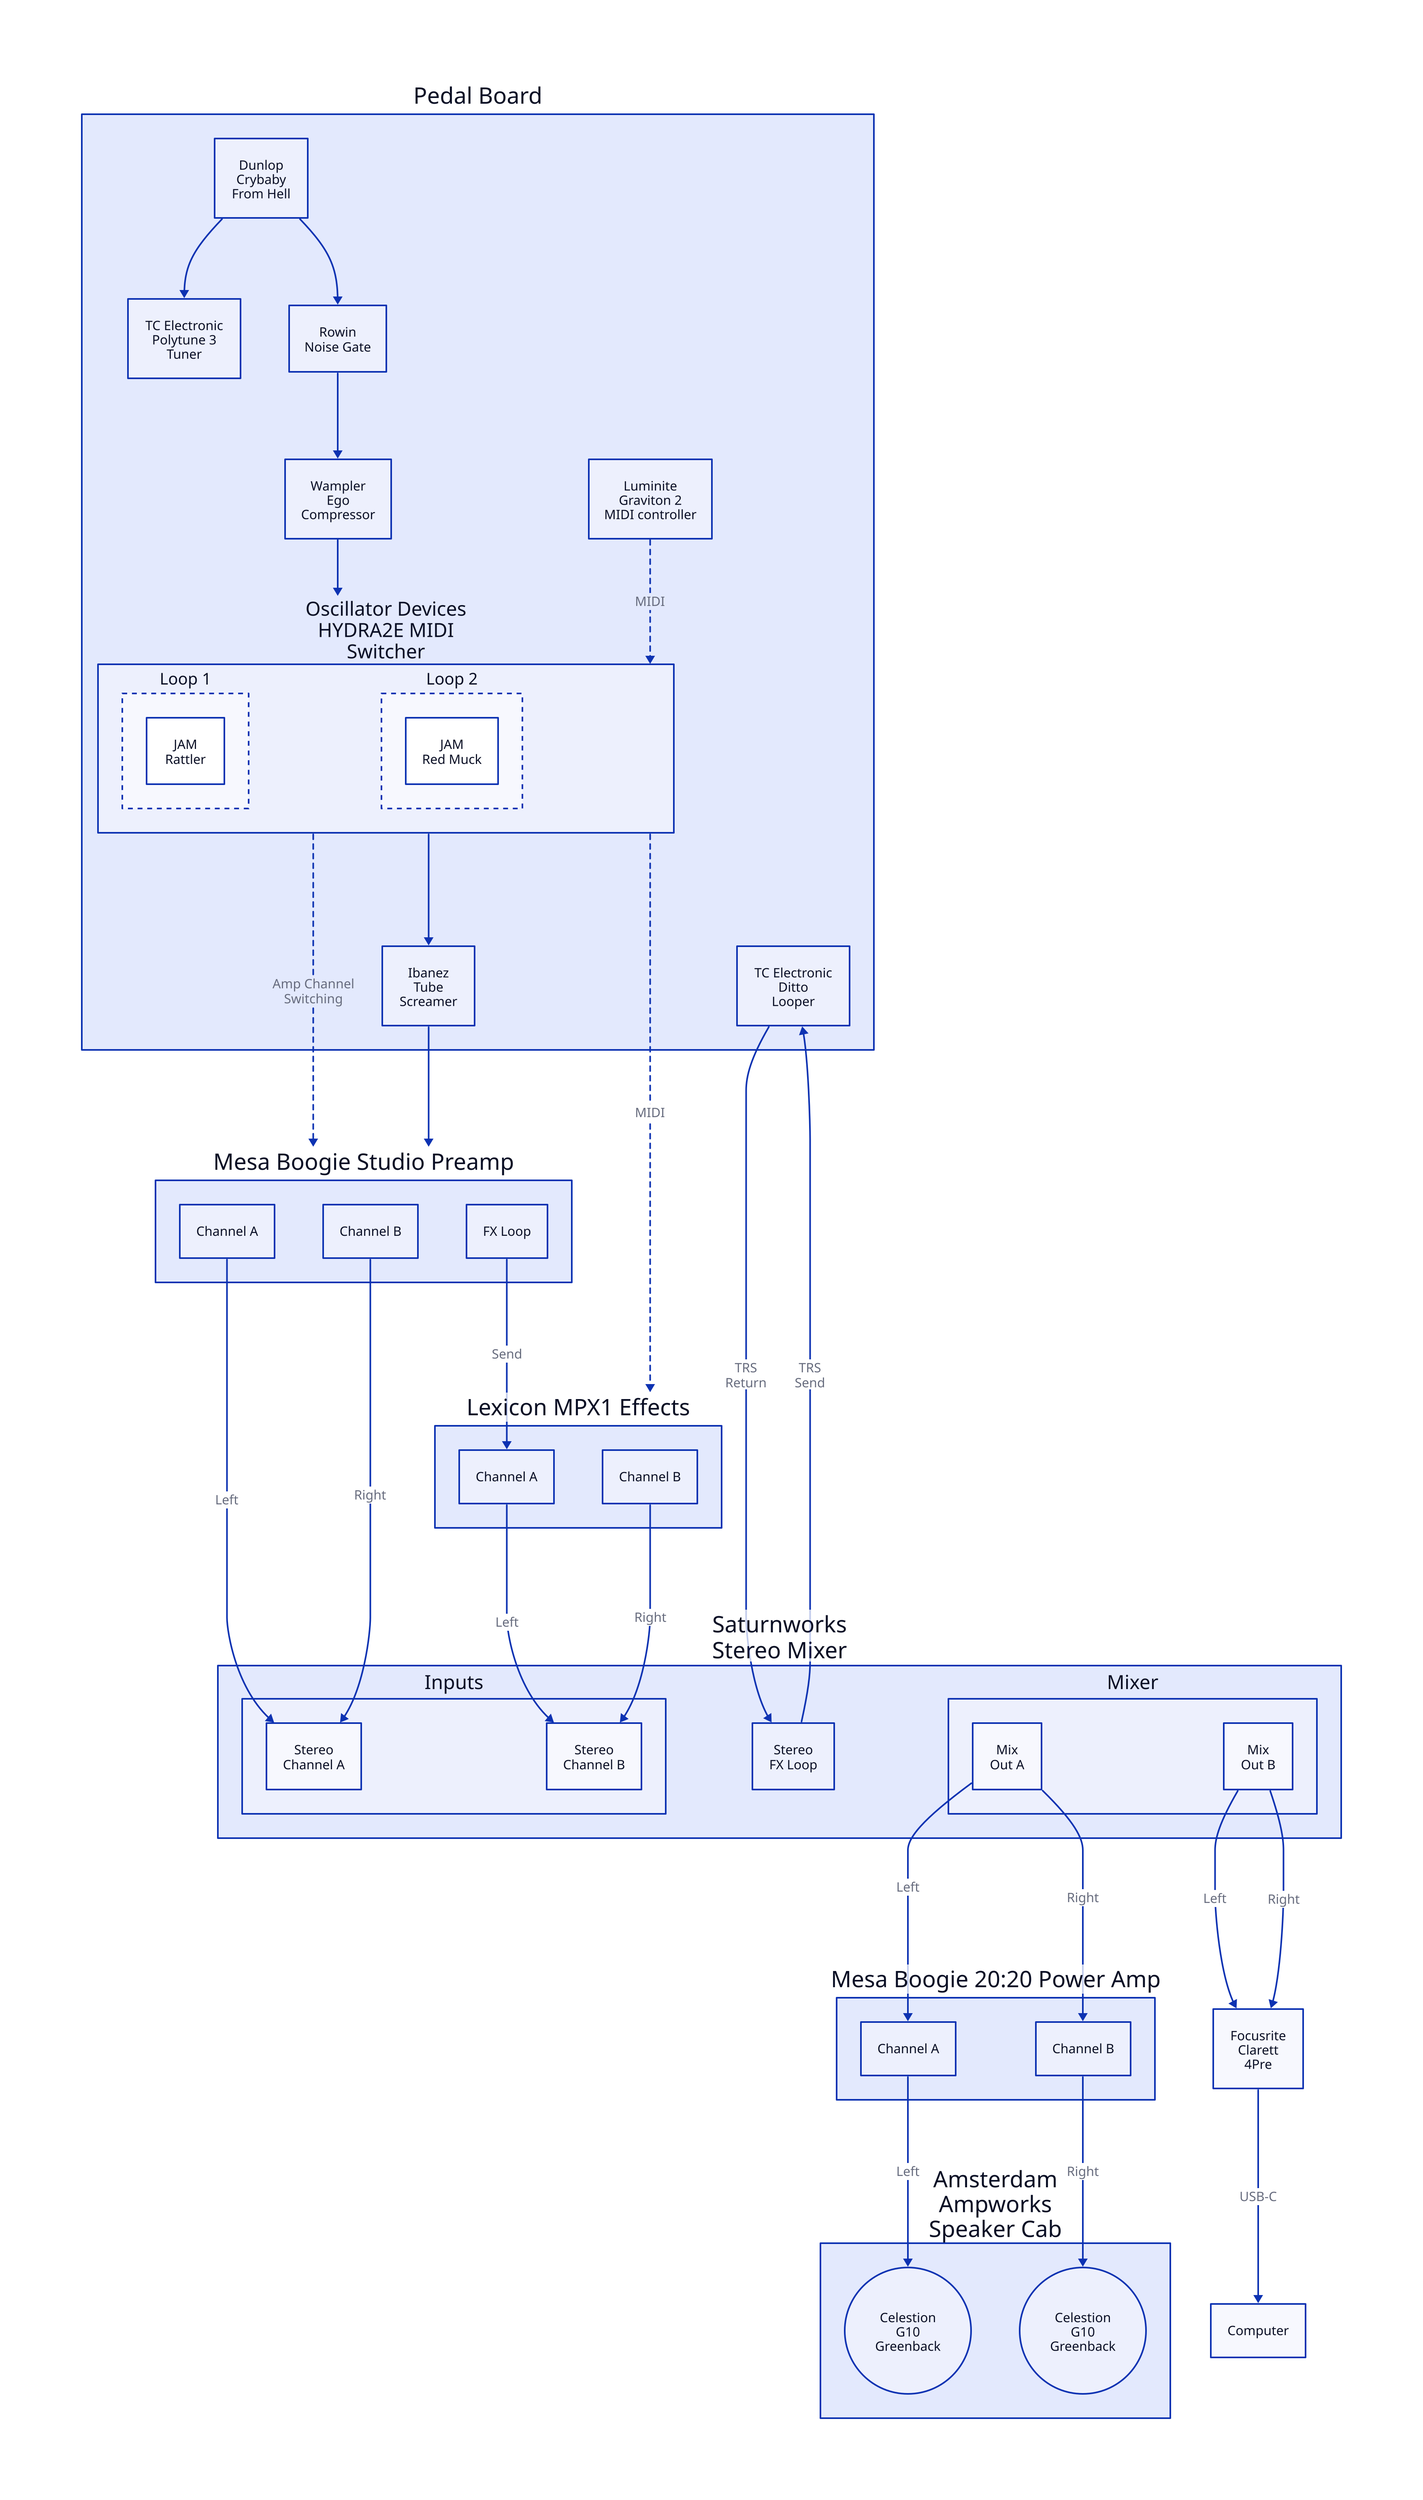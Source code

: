 pb: "Pedal Board" {
  cbfh: "Dunlop\nCrybaby\nFrom Hell" {}
  polytune3: "TC Electronic\nPolytune 3\nTuner" {}
  rowinng: "Rowin\nNoise Gate" {}
  wec: "Wampler\nEgo\nCompressor" {}
  mc: "Luminite\nGraviton 2\nMIDI controller" {}
  mls: "Oscillator Devices\nHYDRA2E MIDI\nSwitcher" {
    1: "Loop 1" {
      style: {
        stroke-dash: 3
      }
      ts: "JAM\nRattler" {}
    }
    2: "Loop 2" {
      style: {
        stroke-dash: 3
      }
      ts: "JAM\nRed Muck" {}
    }
  }
  ts: "Ibanez\nTube\nScreamer" {}
  cbfh -> polytune3
  cbfh -> rowinng -> wec -> mls -> ts
  mc -> mls: "MIDI" {
    style: {
      stroke-dash: 3
    }
  }
  ditto: "TC Electronic\nDitto\nLooper" {}
}

msp: "Mesa Boogie Studio Preamp" {
  A: "Channel A" {}
  B: "Channel B" {}
  Loop: "FX Loop" {}
}
pb.mls -> msp: "Amp Channel\nSwitching" {
  style: {
    stroke-dash: 3
  }
}
pb.ts -> msp

mixer: "Saturnworks\nStereo Mixer" {
  In: "Inputs" {
    A: "Stereo\nChannel A" {}
    B: "Stereo\nChannel B" {}
  }
  Loop: "Stereo\nFX Loop" {}
  Mix: "Mixer" {
    A: "Mix\nOut A" {}
    B: "Mix\nOut B" {}
  }
}
msp.A -> mixer.In.A: "Left"
msp.B -> mixer.In.A: "Right"

mpx1: "Lexicon MPX1 Effects" {
  A: "Channel A" {}
  B: "Channel B" {}
}
pb.mls -> mpx1: "MIDI" {
  style: {
    stroke-dash: 3
  }
}
msp.Loop -> mpx1.A: "Send" {}
mpx1.A -> mixer.In.B: "Left"
mpx1.B -> mixer.In.B: "Right"

m2020: "Mesa Boogie 20:20 Power Amp" {
  A: "Channel A" {}
  B: "Channel B" {}
}
mixer.Mix.A -> m2020.A: "Left"
mixer.Mix.A -> m2020.B: "Right"
mixer.Loop -> pb.ditto: "TRS\nSend"
pb.ditto -> mixer.Loop: "TRS\nReturn"

cab: "Amsterdam\nAmpworks\nSpeaker Cab" {
  A: "Celestion\nG10\nGreenback" {
    shape: "circle"
  }
  B: "Celestion\nG10\nGreenback" {
    shape: "circle"
  }
}
m2020.A -> cab.A: "Left"
m2020.B -> cab.B: "Right"

clarett: "Focusrite\nClarett\n4Pre" {}
mixer.Mix.B -> clarett: "Left"
mixer.Mix.B -> clarett: "Right"

computer: "Computer"
clarett -> computer: "USB-C"

